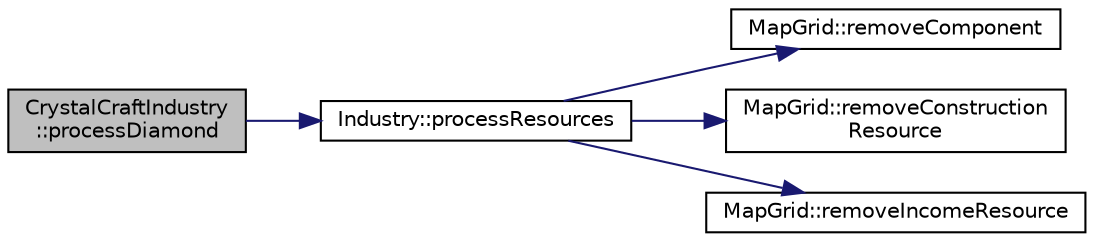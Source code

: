 digraph "CrystalCraftIndustry::processDiamond"
{
 // LATEX_PDF_SIZE
  edge [fontname="Helvetica",fontsize="10",labelfontname="Helvetica",labelfontsize="10"];
  node [fontname="Helvetica",fontsize="10",shape=record];
  rankdir="LR";
  Node1 [label="CrystalCraftIndustry\l::processDiamond",height=0.2,width=0.4,color="black", fillcolor="grey75", style="filled", fontcolor="black",tooltip="Processes a specified amount of diamonds."];
  Node1 -> Node2 [color="midnightblue",fontsize="10",style="solid",fontname="Helvetica"];
  Node2 [label="Industry::processResources",height=0.2,width=0.4,color="black", fillcolor="white", style="filled",URL="$classIndustry.html#af8a58f057bb9be2f8b2d84ed03918904",tooltip="Processes resources based on the specified amount."];
  Node2 -> Node3 [color="midnightblue",fontsize="10",style="solid",fontname="Helvetica"];
  Node3 [label="MapGrid::removeComponent",height=0.2,width=0.4,color="black", fillcolor="white", style="filled",URL="$classMapGrid.html#a44c43f098c97322aec7cb99b608be724",tooltip=" "];
  Node2 -> Node4 [color="midnightblue",fontsize="10",style="solid",fontname="Helvetica"];
  Node4 [label="MapGrid::removeConstruction\lResource",height=0.2,width=0.4,color="black", fillcolor="white", style="filled",URL="$classMapGrid.html#a021a01391bf966148223414e4b0bce73",tooltip=" "];
  Node2 -> Node5 [color="midnightblue",fontsize="10",style="solid",fontname="Helvetica"];
  Node5 [label="MapGrid::removeIncomeResource",height=0.2,width=0.4,color="black", fillcolor="white", style="filled",URL="$classMapGrid.html#a0ab342c72ec4963108c521085834f1fc",tooltip=" "];
}
